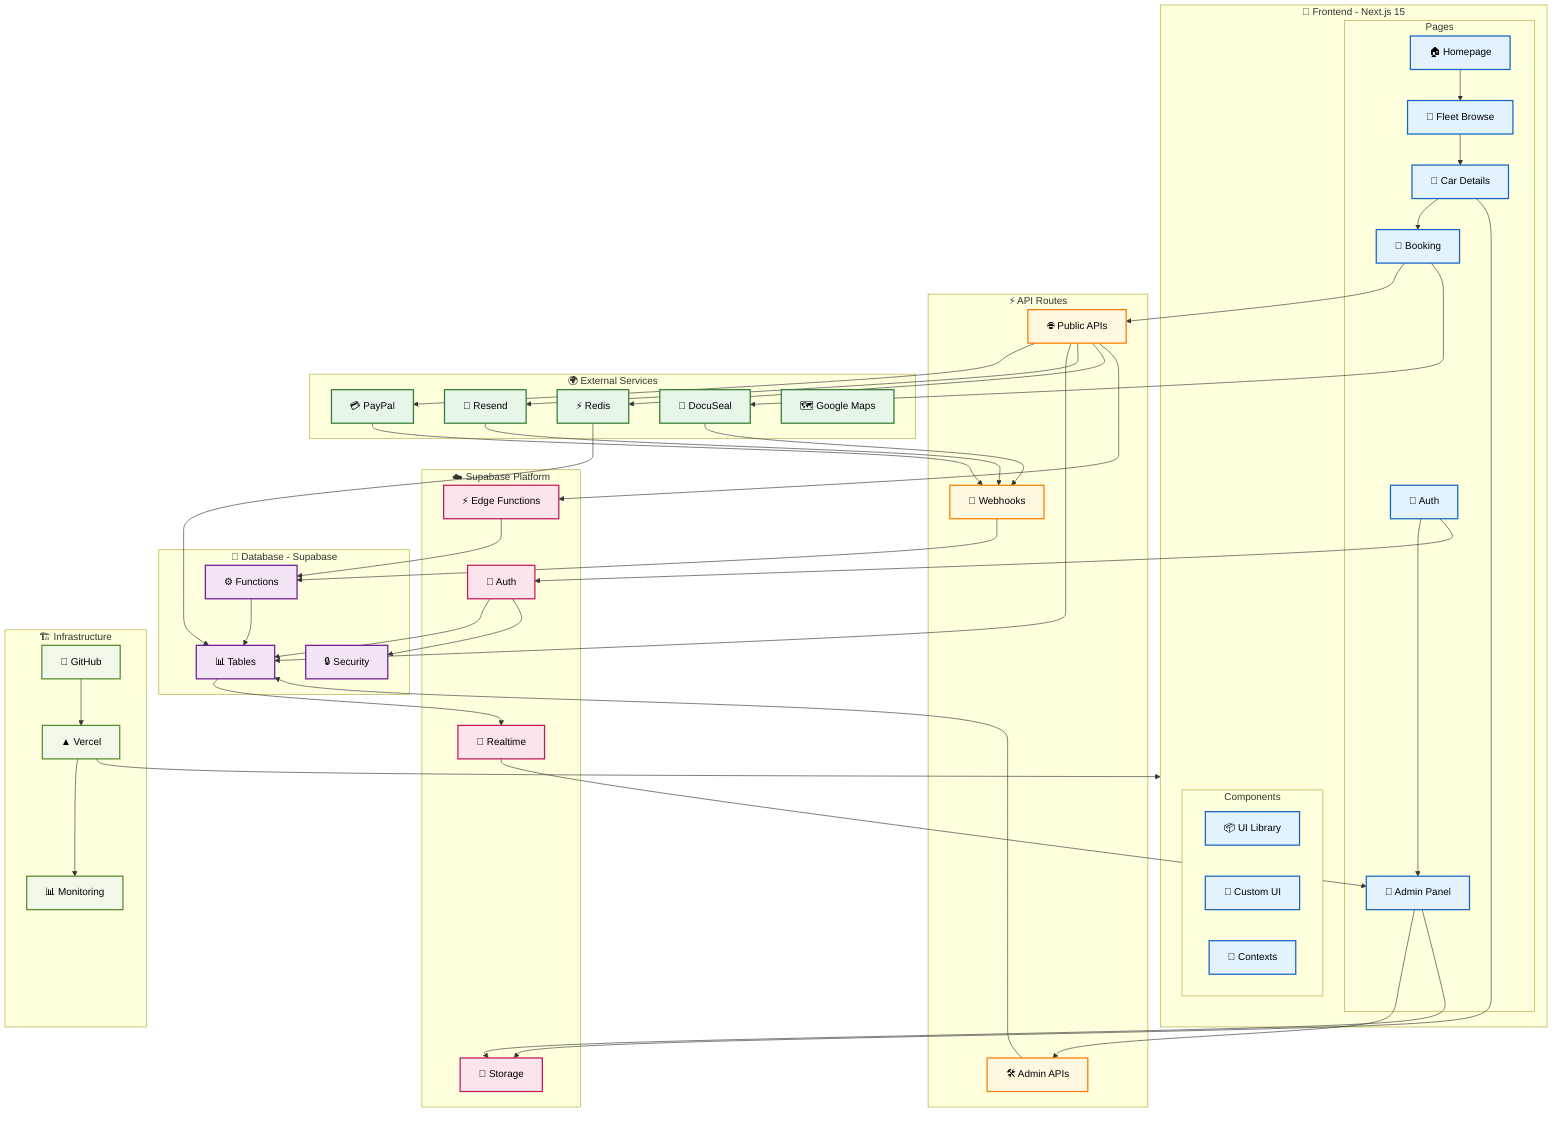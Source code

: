 graph TB
    %% Frontend Layer
    subgraph Frontend["🎨 Frontend - Next.js 15"]
        subgraph Pages["Pages"]
            HomePage["🏠 Homepage"]
            Fleet["🚗 Fleet Browse"]
            CarDetail["🚙 Car Details"]
            Booking["📅 Booking"]
            Admin["🔐 Admin Panel"]
            Auth["🔑 Auth"]
        end
        
        subgraph Components["Components"]
            UILib["📦 UI Library"]
            CustomUI["🎨 Custom UI"]
            Contexts["🎯 Contexts"]
        end
    end

    %% API Layer
    subgraph API["⚡ API Routes"]
        PublicAPI["🌐 Public APIs"]
        AdminAPI["🛠️ Admin APIs"]
        Webhooks["🔔 Webhooks"]
    end

    %% Database Layer
    subgraph Database["💾 Database - Supabase"]
        Tables["📊 Tables"]
        Functions["⚙️ Functions"]
        Security["🔒 Security"]
    end

    %% External Services
    subgraph External["🌍 External Services"]
        PayPal["💳 PayPal"]
        Email["📧 Resend"]
        Contracts["📝 DocuSeal"]
        Cache["⚡ Redis"]
        Maps["🗺️ Google Maps"]
    end

    %% Supabase Services
    subgraph Supabase["☁️ Supabase Platform"]
        SupaAuth["🔑 Auth"]
        Storage["📁 Storage"]
        EdgeFn["⚡ Edge Functions"]
        Realtime["🔄 Realtime"]
    end

    %% Infrastructure
    subgraph Infra["🏗️ Infrastructure"]
        Vercel["▲ Vercel"]
        GitHub["🐙 GitHub"]
        Monitor["📊 Monitoring"]
    end

    %% Main User Flow
    HomePage --> Fleet
    Fleet --> CarDetail
    CarDetail --> Booking
    Booking --> PublicAPI
    PublicAPI --> PayPal
    PublicAPI --> Tables
    
    %% Admin Flow
    Auth --> Admin
    Admin --> AdminAPI
    AdminAPI --> Tables
    
    %% Payment Flow
    PayPal --> Webhooks
    Webhooks --> Functions
    Functions --> Tables
    
    %% Email Flow
    PublicAPI --> Email
    Email --> Webhooks
    
    %% Contract Flow
    Booking --> Contracts
    Contracts --> Webhooks
    
    %% Cache Flow
    PublicAPI --> Cache
    Cache --> Tables
    
    %% Storage Flow
    Admin --> Storage
    CarDetail --> Storage
    
    %% Auth Flow
    Auth --> SupaAuth
    SupaAuth --> Tables
    SupaAuth --> Security
    
    %% Edge Functions
    PublicAPI --> EdgeFn
    EdgeFn --> Functions
    
    %% Deployment
    GitHub --> Vercel
    Vercel --> Frontend
    Vercel --> Monitor
    
    %% Real-time Updates
    Tables --> Realtime
    Realtime --> Admin

    %% Style Classes
    classDef frontend fill:#e3f2fd,stroke:#1565c0,stroke-width:2px,color:#000
    classDef api fill:#fff8e1,stroke:#f57c00,stroke-width:2px,color:#000
    classDef database fill:#f3e5f5,stroke:#6a1b9a,stroke-width:2px,color:#000
    classDef external fill:#e8f5e9,stroke:#2e7d32,stroke-width:2px,color:#000
    classDef supabase fill:#fce4ec,stroke:#c2185b,stroke-width:2px,color:#000
    classDef infra fill:#f1f8e9,stroke:#558b2f,stroke-width:2px,color:#000
    
    class HomePage,Fleet,CarDetail,Booking,Admin,Auth,UILib,CustomUI,Contexts frontend
    class PublicAPI,AdminAPI,Webhooks api
    class Tables,Functions,Security database
    class PayPal,Email,Contracts,Cache,Maps external
    class SupaAuth,Storage,EdgeFn,Realtime supabase
    class Vercel,GitHub,Monitor infra
